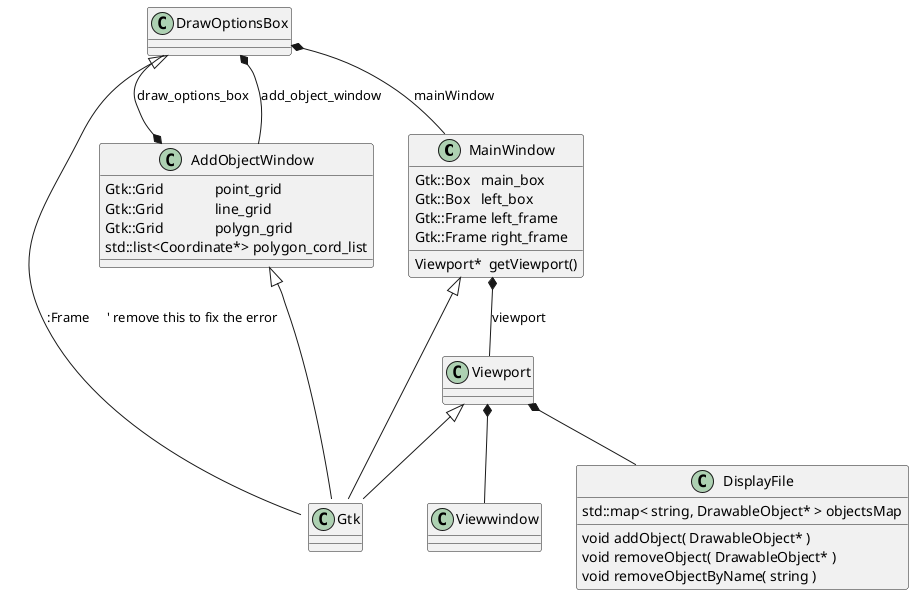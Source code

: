 {
  "sha1": "ieo090agb6mgxd4rzyvw1ew1orz4bgx",
  "insertion": {
    "when": "2024-06-03T18:59:30.632Z",
    "url": "https://github.com/plantuml/plantuml/issues/105",
    "user": "plantuml@gmail.com"
  }
}
@startuml
  skinparam defaultFontName Consolas

  MainWindow      <|-- Gtk::Window
  MainWindow      *--  Viewport : viewport

  DrawOptionsBox  <|-- Gtk::Frame     ' remove this to fix the error
  DrawOptionsBox  *-- MainWindow      : mainWindow
  DrawOptionsBox  *-- AddObjectWindow : add_object_window

  class MainWindow {
    Gtk::Box   main_box
    Gtk::Box   left_box
    Gtk::Frame left_frame
    Gtk::Frame right_frame
    Viewport*  getViewport()
  }

  AddObjectWindow <|-- Gtk::Window
  AddObjectWindow *-- DrawOptionsBox  : draw_options_box

  Viewport <|-- Gtk::DrawingArea
  Viewport *-- Viewwindow
  Viewport *-- DisplayFile

  class AddObjectWindow {
    Gtk::Grid              point_grid
    Gtk::Grid              line_grid
    Gtk::Grid              polygn_grid
    std::list<Coordinate*> polygon_cord_list
  }

  class DisplayFile {
    std::map< string, DrawableObject* > objectsMap
    void addObject( DrawableObject* )
    void removeObject( DrawableObject* )
    void removeObjectByName( string )
  }

@enduml
